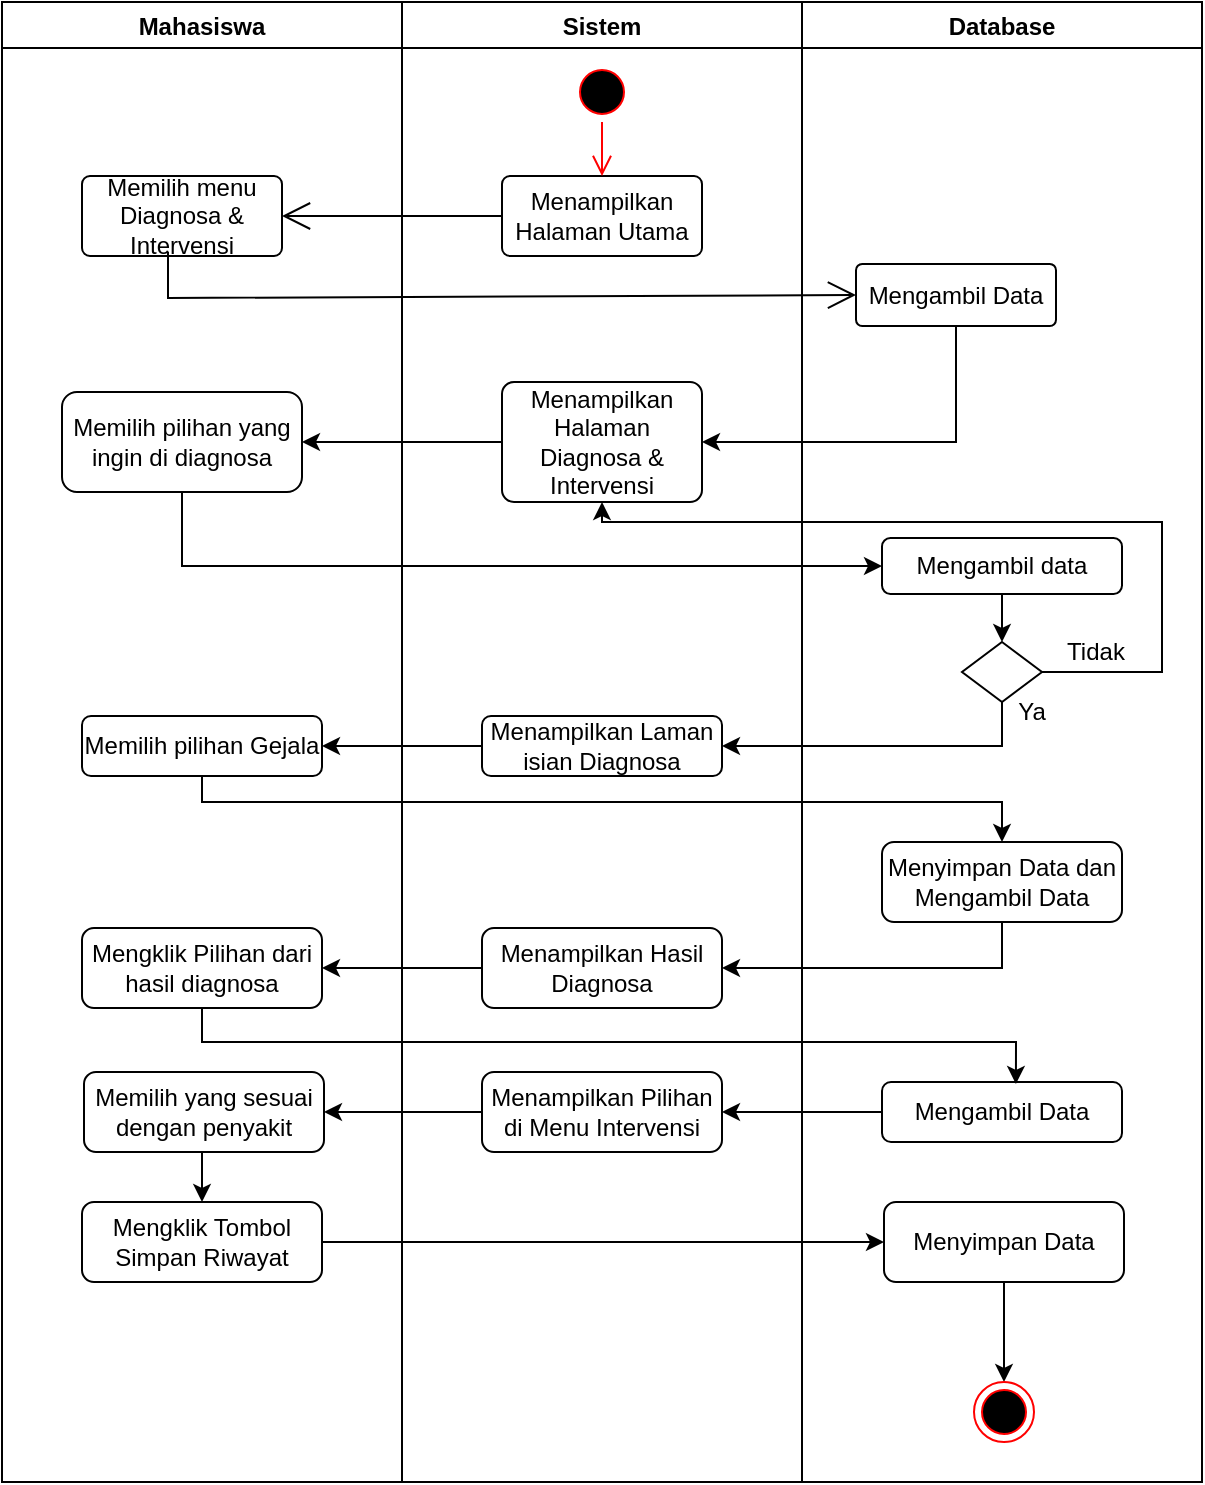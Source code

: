 <mxfile version="16.2.4" type="github" pages="5">
  <diagram id="f2uDT9a_xL-skqSKy4VV" name="Page-1">
    <mxGraphModel dx="782" dy="420" grid="1" gridSize="10" guides="1" tooltips="1" connect="1" arrows="1" fold="1" page="1" pageScale="1" pageWidth="850" pageHeight="1100" math="0" shadow="0">
      <root>
        <mxCell id="0" />
        <mxCell id="1" parent="0" />
        <mxCell id="CooRP4pH_TojK-jZ-B9J-1" value="Mahasiswa" style="swimlane;" parent="1" vertex="1">
          <mxGeometry x="60" y="30" width="200" height="740" as="geometry">
            <mxRectangle x="60" y="30" width="140" height="23" as="alternateBounds" />
          </mxGeometry>
        </mxCell>
        <mxCell id="CooRP4pH_TojK-jZ-B9J-5" value="Memilih menu Diagnosa &amp;amp; Intervensi" style="rounded=1;arcSize=10;whiteSpace=wrap;html=1;align=center;" parent="CooRP4pH_TojK-jZ-B9J-1" vertex="1">
          <mxGeometry x="40" y="87" width="100" height="40" as="geometry" />
        </mxCell>
        <mxCell id="CooRP4pH_TojK-jZ-B9J-23" value="Memilih pilihan yang ingin di diagnosa" style="rounded=1;whiteSpace=wrap;html=1;" parent="CooRP4pH_TojK-jZ-B9J-1" vertex="1">
          <mxGeometry x="30" y="195" width="120" height="50" as="geometry" />
        </mxCell>
        <mxCell id="CooRP4pH_TojK-jZ-B9J-33" value="Memilih pilihan Gejala" style="rounded=1;whiteSpace=wrap;html=1;" parent="CooRP4pH_TojK-jZ-B9J-1" vertex="1">
          <mxGeometry x="40" y="357" width="120" height="30" as="geometry" />
        </mxCell>
        <mxCell id="CooRP4pH_TojK-jZ-B9J-40" value="Mengklik Pilihan dari hasil diagnosa" style="rounded=1;whiteSpace=wrap;html=1;" parent="CooRP4pH_TojK-jZ-B9J-1" vertex="1">
          <mxGeometry x="40" y="463" width="120" height="40" as="geometry" />
        </mxCell>
        <mxCell id="CooRP4pH_TojK-jZ-B9J-50" style="edgeStyle=orthogonalEdgeStyle;rounded=0;orthogonalLoop=1;jettySize=auto;html=1;exitX=0.5;exitY=1;exitDx=0;exitDy=0;entryX=0.5;entryY=0;entryDx=0;entryDy=0;" parent="CooRP4pH_TojK-jZ-B9J-1" source="CooRP4pH_TojK-jZ-B9J-45" target="CooRP4pH_TojK-jZ-B9J-46" edge="1">
          <mxGeometry relative="1" as="geometry" />
        </mxCell>
        <mxCell id="CooRP4pH_TojK-jZ-B9J-45" value="Memilih yang sesuai dengan penyakit" style="rounded=1;whiteSpace=wrap;html=1;" parent="CooRP4pH_TojK-jZ-B9J-1" vertex="1">
          <mxGeometry x="41" y="535" width="120" height="40" as="geometry" />
        </mxCell>
        <mxCell id="CooRP4pH_TojK-jZ-B9J-46" value="Mengklik Tombol Simpan Riwayat" style="rounded=1;whiteSpace=wrap;html=1;" parent="CooRP4pH_TojK-jZ-B9J-1" vertex="1">
          <mxGeometry x="40" y="600" width="120" height="40" as="geometry" />
        </mxCell>
        <mxCell id="CooRP4pH_TojK-jZ-B9J-6" value="Sistem" style="swimlane;" parent="1" vertex="1">
          <mxGeometry x="260" y="30" width="200" height="740" as="geometry" />
        </mxCell>
        <mxCell id="CooRP4pH_TojK-jZ-B9J-7" value="Menampilkan Halaman Utama" style="rounded=1;arcSize=10;whiteSpace=wrap;html=1;align=center;" parent="CooRP4pH_TojK-jZ-B9J-6" vertex="1">
          <mxGeometry x="50" y="87" width="100" height="40" as="geometry" />
        </mxCell>
        <mxCell id="CooRP4pH_TojK-jZ-B9J-8" value="Menampilkan Halaman Diagnosa &amp;amp; Intervensi" style="rounded=1;arcSize=10;whiteSpace=wrap;html=1;align=center;" parent="CooRP4pH_TojK-jZ-B9J-6" vertex="1">
          <mxGeometry x="50" y="190" width="100" height="60" as="geometry" />
        </mxCell>
        <mxCell id="CooRP4pH_TojK-jZ-B9J-2" value="" style="ellipse;html=1;shape=startState;fillColor=#000000;strokeColor=#ff0000;" parent="CooRP4pH_TojK-jZ-B9J-6" vertex="1">
          <mxGeometry x="85" y="30" width="30" height="30" as="geometry" />
        </mxCell>
        <mxCell id="CooRP4pH_TojK-jZ-B9J-3" value="" style="edgeStyle=orthogonalEdgeStyle;html=1;verticalAlign=bottom;endArrow=open;endSize=8;strokeColor=#ff0000;rounded=0;entryX=0.5;entryY=0;entryDx=0;entryDy=0;" parent="CooRP4pH_TojK-jZ-B9J-6" source="CooRP4pH_TojK-jZ-B9J-2" target="CooRP4pH_TojK-jZ-B9J-7" edge="1">
          <mxGeometry relative="1" as="geometry">
            <mxPoint x="-105" y="120" as="targetPoint" />
          </mxGeometry>
        </mxCell>
        <mxCell id="CooRP4pH_TojK-jZ-B9J-32" value="Menampilkan Laman isian Diagnosa" style="rounded=1;whiteSpace=wrap;html=1;" parent="CooRP4pH_TojK-jZ-B9J-6" vertex="1">
          <mxGeometry x="40" y="357" width="120" height="30" as="geometry" />
        </mxCell>
        <mxCell id="CooRP4pH_TojK-jZ-B9J-39" value="Menampilkan Hasil Diagnosa" style="rounded=1;whiteSpace=wrap;html=1;" parent="CooRP4pH_TojK-jZ-B9J-6" vertex="1">
          <mxGeometry x="40" y="463" width="120" height="40" as="geometry" />
        </mxCell>
        <mxCell id="CooRP4pH_TojK-jZ-B9J-44" value="Menampilkan Pilihan di Menu Intervensi" style="rounded=1;whiteSpace=wrap;html=1;" parent="CooRP4pH_TojK-jZ-B9J-6" vertex="1">
          <mxGeometry x="40" y="535" width="120" height="40" as="geometry" />
        </mxCell>
        <mxCell id="CooRP4pH_TojK-jZ-B9J-12" value="Database" style="swimlane;" parent="1" vertex="1">
          <mxGeometry x="460" y="30" width="200" height="740" as="geometry" />
        </mxCell>
        <mxCell id="CooRP4pH_TojK-jZ-B9J-14" value="Mengambil Data" style="rounded=1;arcSize=10;whiteSpace=wrap;html=1;align=center;" parent="CooRP4pH_TojK-jZ-B9J-12" vertex="1">
          <mxGeometry x="27" y="131" width="100" height="31" as="geometry" />
        </mxCell>
        <mxCell id="CooRP4pH_TojK-jZ-B9J-31" style="edgeStyle=orthogonalEdgeStyle;rounded=0;orthogonalLoop=1;jettySize=auto;html=1;exitX=0.5;exitY=1;exitDx=0;exitDy=0;entryX=0.5;entryY=0;entryDx=0;entryDy=0;" parent="CooRP4pH_TojK-jZ-B9J-12" source="CooRP4pH_TojK-jZ-B9J-27" target="CooRP4pH_TojK-jZ-B9J-30" edge="1">
          <mxGeometry relative="1" as="geometry" />
        </mxCell>
        <mxCell id="CooRP4pH_TojK-jZ-B9J-27" value="Mengambil data" style="rounded=1;whiteSpace=wrap;html=1;" parent="CooRP4pH_TojK-jZ-B9J-12" vertex="1">
          <mxGeometry x="40" y="268" width="120" height="28" as="geometry" />
        </mxCell>
        <mxCell id="CooRP4pH_TojK-jZ-B9J-30" value="" style="rhombus;whiteSpace=wrap;html=1;" parent="CooRP4pH_TojK-jZ-B9J-12" vertex="1">
          <mxGeometry x="80" y="320" width="40" height="30" as="geometry" />
        </mxCell>
        <mxCell id="CooRP4pH_TojK-jZ-B9J-36" value="Menyimpan Data dan Mengambil Data" style="rounded=1;whiteSpace=wrap;html=1;" parent="CooRP4pH_TojK-jZ-B9J-12" vertex="1">
          <mxGeometry x="40" y="420" width="120" height="40" as="geometry" />
        </mxCell>
        <mxCell id="CooRP4pH_TojK-jZ-B9J-43" value="Mengambil Data" style="rounded=1;whiteSpace=wrap;html=1;" parent="CooRP4pH_TojK-jZ-B9J-12" vertex="1">
          <mxGeometry x="40" y="540" width="120" height="30" as="geometry" />
        </mxCell>
        <mxCell id="CooRP4pH_TojK-jZ-B9J-53" style="edgeStyle=orthogonalEdgeStyle;rounded=0;orthogonalLoop=1;jettySize=auto;html=1;exitX=0.5;exitY=1;exitDx=0;exitDy=0;entryX=0.5;entryY=0;entryDx=0;entryDy=0;" parent="CooRP4pH_TojK-jZ-B9J-12" source="CooRP4pH_TojK-jZ-B9J-51" target="CooRP4pH_TojK-jZ-B9J-10" edge="1">
          <mxGeometry relative="1" as="geometry" />
        </mxCell>
        <mxCell id="CooRP4pH_TojK-jZ-B9J-51" value="Menyimpan Data" style="rounded=1;whiteSpace=wrap;html=1;" parent="CooRP4pH_TojK-jZ-B9J-12" vertex="1">
          <mxGeometry x="41" y="600" width="120" height="40" as="geometry" />
        </mxCell>
        <mxCell id="CooRP4pH_TojK-jZ-B9J-10" value="" style="ellipse;html=1;shape=endState;fillColor=#000000;strokeColor=#ff0000;" parent="CooRP4pH_TojK-jZ-B9J-12" vertex="1">
          <mxGeometry x="86" y="690" width="30" height="30" as="geometry" />
        </mxCell>
        <mxCell id="CooRP4pH_TojK-jZ-B9J-56" value="&lt;div&gt;Ya&lt;/div&gt;" style="text;html=1;strokeColor=none;fillColor=none;align=center;verticalAlign=middle;whiteSpace=wrap;rounded=0;" parent="CooRP4pH_TojK-jZ-B9J-12" vertex="1">
          <mxGeometry x="100" y="340" width="30" height="30" as="geometry" />
        </mxCell>
        <mxCell id="CooRP4pH_TojK-jZ-B9J-57" value="Tidak" style="text;html=1;strokeColor=none;fillColor=none;align=center;verticalAlign=middle;whiteSpace=wrap;rounded=0;" parent="CooRP4pH_TojK-jZ-B9J-12" vertex="1">
          <mxGeometry x="127" y="310" width="40" height="30" as="geometry" />
        </mxCell>
        <mxCell id="CooRP4pH_TojK-jZ-B9J-19" value="" style="endArrow=open;endFill=1;endSize=12;html=1;rounded=0;exitX=0.43;exitY=1;exitDx=0;exitDy=0;entryX=0;entryY=0.5;entryDx=0;entryDy=0;exitPerimeter=0;" parent="1" target="CooRP4pH_TojK-jZ-B9J-14" edge="1">
          <mxGeometry width="160" relative="1" as="geometry">
            <mxPoint x="143" y="155" as="sourcePoint" />
            <mxPoint x="487" y="177" as="targetPoint" />
            <Array as="points">
              <mxPoint x="143" y="178" />
            </Array>
          </mxGeometry>
        </mxCell>
        <mxCell id="CooRP4pH_TojK-jZ-B9J-9" value="" style="endArrow=open;endFill=1;endSize=12;html=1;rounded=0;entryX=1;entryY=0.5;entryDx=0;entryDy=0;exitX=0;exitY=0.5;exitDx=0;exitDy=0;" parent="1" source="CooRP4pH_TojK-jZ-B9J-7" target="CooRP4pH_TojK-jZ-B9J-5" edge="1">
          <mxGeometry width="160" relative="1" as="geometry">
            <mxPoint x="360" y="190" as="sourcePoint" />
            <mxPoint x="520" y="190" as="targetPoint" />
            <Array as="points">
              <mxPoint x="240" y="137" />
            </Array>
          </mxGeometry>
        </mxCell>
        <mxCell id="CooRP4pH_TojK-jZ-B9J-22" value="" style="endArrow=classic;html=1;rounded=0;exitX=0.5;exitY=1;exitDx=0;exitDy=0;entryX=1;entryY=0.5;entryDx=0;entryDy=0;" parent="1" source="CooRP4pH_TojK-jZ-B9J-14" target="CooRP4pH_TojK-jZ-B9J-8" edge="1">
          <mxGeometry width="50" height="50" relative="1" as="geometry">
            <mxPoint x="510" y="320" as="sourcePoint" />
            <mxPoint x="560" y="270" as="targetPoint" />
            <Array as="points">
              <mxPoint x="537" y="250" />
            </Array>
          </mxGeometry>
        </mxCell>
        <mxCell id="CooRP4pH_TojK-jZ-B9J-25" style="edgeStyle=orthogonalEdgeStyle;rounded=0;orthogonalLoop=1;jettySize=auto;html=1;exitX=0;exitY=0.5;exitDx=0;exitDy=0;" parent="1" source="CooRP4pH_TojK-jZ-B9J-8" target="CooRP4pH_TojK-jZ-B9J-23" edge="1">
          <mxGeometry relative="1" as="geometry" />
        </mxCell>
        <mxCell id="CooRP4pH_TojK-jZ-B9J-29" style="edgeStyle=orthogonalEdgeStyle;rounded=0;orthogonalLoop=1;jettySize=auto;html=1;exitX=0.5;exitY=1;exitDx=0;exitDy=0;entryX=0;entryY=0.5;entryDx=0;entryDy=0;" parent="1" source="CooRP4pH_TojK-jZ-B9J-23" target="CooRP4pH_TojK-jZ-B9J-27" edge="1">
          <mxGeometry relative="1" as="geometry" />
        </mxCell>
        <mxCell id="CooRP4pH_TojK-jZ-B9J-34" style="edgeStyle=orthogonalEdgeStyle;rounded=0;orthogonalLoop=1;jettySize=auto;html=1;exitX=0.5;exitY=1;exitDx=0;exitDy=0;entryX=1;entryY=0.5;entryDx=0;entryDy=0;" parent="1" source="CooRP4pH_TojK-jZ-B9J-30" target="CooRP4pH_TojK-jZ-B9J-32" edge="1">
          <mxGeometry relative="1" as="geometry">
            <Array as="points">
              <mxPoint x="560" y="402" />
            </Array>
          </mxGeometry>
        </mxCell>
        <mxCell id="CooRP4pH_TojK-jZ-B9J-35" style="edgeStyle=orthogonalEdgeStyle;rounded=0;orthogonalLoop=1;jettySize=auto;html=1;exitX=0;exitY=0.5;exitDx=0;exitDy=0;entryX=1;entryY=0.5;entryDx=0;entryDy=0;" parent="1" source="CooRP4pH_TojK-jZ-B9J-32" target="CooRP4pH_TojK-jZ-B9J-33" edge="1">
          <mxGeometry relative="1" as="geometry" />
        </mxCell>
        <mxCell id="CooRP4pH_TojK-jZ-B9J-38" style="edgeStyle=orthogonalEdgeStyle;rounded=0;orthogonalLoop=1;jettySize=auto;html=1;exitX=0.5;exitY=1;exitDx=0;exitDy=0;entryX=0.5;entryY=0;entryDx=0;entryDy=0;" parent="1" source="CooRP4pH_TojK-jZ-B9J-33" target="CooRP4pH_TojK-jZ-B9J-36" edge="1">
          <mxGeometry relative="1" as="geometry">
            <Array as="points">
              <mxPoint x="160" y="430" />
              <mxPoint x="560" y="430" />
            </Array>
          </mxGeometry>
        </mxCell>
        <mxCell id="CooRP4pH_TojK-jZ-B9J-41" style="edgeStyle=orthogonalEdgeStyle;rounded=0;orthogonalLoop=1;jettySize=auto;html=1;exitX=0.5;exitY=1;exitDx=0;exitDy=0;entryX=1;entryY=0.5;entryDx=0;entryDy=0;" parent="1" source="CooRP4pH_TojK-jZ-B9J-36" target="CooRP4pH_TojK-jZ-B9J-39" edge="1">
          <mxGeometry relative="1" as="geometry" />
        </mxCell>
        <mxCell id="CooRP4pH_TojK-jZ-B9J-42" style="edgeStyle=orthogonalEdgeStyle;rounded=0;orthogonalLoop=1;jettySize=auto;html=1;exitX=0;exitY=0.5;exitDx=0;exitDy=0;entryX=1;entryY=0.5;entryDx=0;entryDy=0;" parent="1" source="CooRP4pH_TojK-jZ-B9J-39" target="CooRP4pH_TojK-jZ-B9J-40" edge="1">
          <mxGeometry relative="1" as="geometry" />
        </mxCell>
        <mxCell id="CooRP4pH_TojK-jZ-B9J-47" style="edgeStyle=orthogonalEdgeStyle;rounded=0;orthogonalLoop=1;jettySize=auto;html=1;exitX=0.5;exitY=1;exitDx=0;exitDy=0;entryX=0.558;entryY=0.033;entryDx=0;entryDy=0;entryPerimeter=0;" parent="1" source="CooRP4pH_TojK-jZ-B9J-40" target="CooRP4pH_TojK-jZ-B9J-43" edge="1">
          <mxGeometry relative="1" as="geometry">
            <Array as="points">
              <mxPoint x="160" y="550" />
              <mxPoint x="567" y="550" />
            </Array>
          </mxGeometry>
        </mxCell>
        <mxCell id="CooRP4pH_TojK-jZ-B9J-48" style="edgeStyle=orthogonalEdgeStyle;rounded=0;orthogonalLoop=1;jettySize=auto;html=1;exitX=0;exitY=0.5;exitDx=0;exitDy=0;" parent="1" source="CooRP4pH_TojK-jZ-B9J-43" target="CooRP4pH_TojK-jZ-B9J-44" edge="1">
          <mxGeometry relative="1" as="geometry" />
        </mxCell>
        <mxCell id="CooRP4pH_TojK-jZ-B9J-49" style="edgeStyle=orthogonalEdgeStyle;rounded=0;orthogonalLoop=1;jettySize=auto;html=1;exitX=0;exitY=0.5;exitDx=0;exitDy=0;" parent="1" source="CooRP4pH_TojK-jZ-B9J-44" target="CooRP4pH_TojK-jZ-B9J-45" edge="1">
          <mxGeometry relative="1" as="geometry" />
        </mxCell>
        <mxCell id="CooRP4pH_TojK-jZ-B9J-52" style="edgeStyle=orthogonalEdgeStyle;rounded=0;orthogonalLoop=1;jettySize=auto;html=1;exitX=1;exitY=0.5;exitDx=0;exitDy=0;" parent="1" source="CooRP4pH_TojK-jZ-B9J-46" target="CooRP4pH_TojK-jZ-B9J-51" edge="1">
          <mxGeometry relative="1" as="geometry" />
        </mxCell>
        <mxCell id="CooRP4pH_TojK-jZ-B9J-54" style="edgeStyle=orthogonalEdgeStyle;rounded=0;orthogonalLoop=1;jettySize=auto;html=1;exitX=1;exitY=0.5;exitDx=0;exitDy=0;entryX=0.5;entryY=1;entryDx=0;entryDy=0;" parent="1" source="CooRP4pH_TojK-jZ-B9J-30" target="CooRP4pH_TojK-jZ-B9J-8" edge="1">
          <mxGeometry relative="1" as="geometry">
            <Array as="points">
              <mxPoint x="640" y="365" />
              <mxPoint x="640" y="290" />
              <mxPoint x="360" y="290" />
            </Array>
          </mxGeometry>
        </mxCell>
      </root>
    </mxGraphModel>
  </diagram>
  <diagram id="1HE9r2aoZhQblpc0ge6W" name="Page-2">
    <mxGraphModel dx="823" dy="442" grid="1" gridSize="10" guides="1" tooltips="1" connect="1" arrows="1" fold="1" page="1" pageScale="1" pageWidth="850" pageHeight="1100" math="0" shadow="0">
      <root>
        <mxCell id="DaXFYrqNqRHY0FPXC_PA-0" />
        <mxCell id="DaXFYrqNqRHY0FPXC_PA-1" parent="DaXFYrqNqRHY0FPXC_PA-0" />
        <mxCell id="x1mNq_aiyDWXR8bFbf8F-0" value="Mahasiswa" style="swimlane;" vertex="1" parent="DaXFYrqNqRHY0FPXC_PA-1">
          <mxGeometry x="60" y="30" width="200" height="310" as="geometry">
            <mxRectangle x="60" y="30" width="140" height="23" as="alternateBounds" />
          </mxGeometry>
        </mxCell>
        <mxCell id="x1mNq_aiyDWXR8bFbf8F-6" value="Mengklik Fitur Riwayat Diagnosa" style="rounded=1;arcSize=10;whiteSpace=wrap;html=1;align=center;" vertex="1" parent="x1mNq_aiyDWXR8bFbf8F-0">
          <mxGeometry x="50" y="70" width="100" height="40" as="geometry" />
        </mxCell>
        <mxCell id="x1mNq_aiyDWXR8bFbf8F-5" value="Sistem" style="swimlane;" vertex="1" parent="DaXFYrqNqRHY0FPXC_PA-1">
          <mxGeometry x="260" y="30" width="200" height="310" as="geometry" />
        </mxCell>
        <mxCell id="x1mNq_aiyDWXR8bFbf8F-7" value="Menampilkan Halaman Riwayat Diagnosa" style="rounded=1;arcSize=10;whiteSpace=wrap;html=1;align=center;" vertex="1" parent="x1mNq_aiyDWXR8bFbf8F-5">
          <mxGeometry x="50" y="170" width="100" height="40" as="geometry" />
        </mxCell>
        <mxCell id="x1mNq_aiyDWXR8bFbf8F-9" value="" style="ellipse;html=1;shape=endState;fillColor=#000000;strokeColor=#ff0000;" vertex="1" parent="x1mNq_aiyDWXR8bFbf8F-5">
          <mxGeometry x="85" y="259" width="30" height="30" as="geometry" />
        </mxCell>
        <mxCell id="x1mNq_aiyDWXR8bFbf8F-10" value="" style="endArrow=open;endFill=1;endSize=12;html=1;rounded=0;exitX=0.5;exitY=1;exitDx=0;exitDy=0;entryX=0.5;entryY=0;entryDx=0;entryDy=0;" edge="1" parent="x1mNq_aiyDWXR8bFbf8F-5" source="x1mNq_aiyDWXR8bFbf8F-7" target="x1mNq_aiyDWXR8bFbf8F-9">
          <mxGeometry width="160" relative="1" as="geometry">
            <mxPoint x="-60" y="350" as="sourcePoint" />
            <mxPoint x="100" y="350" as="targetPoint" />
          </mxGeometry>
        </mxCell>
        <mxCell id="x1mNq_aiyDWXR8bFbf8F-1" value="" style="ellipse;html=1;shape=startState;fillColor=#000000;strokeColor=#ff0000;" vertex="1" parent="x1mNq_aiyDWXR8bFbf8F-5">
          <mxGeometry x="85" y="24" width="30" height="30" as="geometry" />
        </mxCell>
        <mxCell id="x1mNq_aiyDWXR8bFbf8F-11" value="Database" style="swimlane;" vertex="1" parent="DaXFYrqNqRHY0FPXC_PA-1">
          <mxGeometry x="460" y="30" width="200" height="310" as="geometry" />
        </mxCell>
        <mxCell id="x1mNq_aiyDWXR8bFbf8F-13" value="Mengambil Data" style="rounded=1;arcSize=10;whiteSpace=wrap;html=1;align=center;" vertex="1" parent="x1mNq_aiyDWXR8bFbf8F-11">
          <mxGeometry x="40" y="130" width="100" height="30" as="geometry" />
        </mxCell>
        <mxCell id="x1mNq_aiyDWXR8bFbf8F-17" value="" style="endArrow=open;endFill=1;endSize=12;html=1;rounded=0;exitX=0;exitY=0.5;exitDx=0;exitDy=0;entryX=1;entryY=0.5;entryDx=0;entryDy=0;" edge="1" parent="DaXFYrqNqRHY0FPXC_PA-1" source="x1mNq_aiyDWXR8bFbf8F-3" target="x1mNq_aiyDWXR8bFbf8F-6">
          <mxGeometry width="160" relative="1" as="geometry">
            <mxPoint x="205" y="139.5" as="sourcePoint" />
            <mxPoint x="160" y="120" as="targetPoint" />
            <Array as="points">
              <mxPoint x="250" y="120" />
            </Array>
          </mxGeometry>
        </mxCell>
        <mxCell id="x1mNq_aiyDWXR8bFbf8F-2" value="" style="edgeStyle=orthogonalEdgeStyle;html=1;verticalAlign=bottom;endArrow=open;endSize=8;strokeColor=#ff0000;rounded=0;entryX=0.5;entryY=0;entryDx=0;entryDy=0;" edge="1" parent="DaXFYrqNqRHY0FPXC_PA-1" source="x1mNq_aiyDWXR8bFbf8F-1" target="x1mNq_aiyDWXR8bFbf8F-3">
          <mxGeometry relative="1" as="geometry">
            <mxPoint x="155" y="150" as="targetPoint" />
          </mxGeometry>
        </mxCell>
        <mxCell id="x1mNq_aiyDWXR8bFbf8F-3" value="Menampilkan Halaman Utama" style="rounded=1;arcSize=10;whiteSpace=wrap;html=1;align=center;" vertex="1" parent="DaXFYrqNqRHY0FPXC_PA-1">
          <mxGeometry x="310" y="100" width="100" height="40" as="geometry" />
        </mxCell>
        <mxCell id="x1mNq_aiyDWXR8bFbf8F-21" style="edgeStyle=orthogonalEdgeStyle;rounded=0;orthogonalLoop=1;jettySize=auto;html=1;exitX=0.5;exitY=1;exitDx=0;exitDy=0;entryX=0;entryY=0.5;entryDx=0;entryDy=0;" edge="1" parent="DaXFYrqNqRHY0FPXC_PA-1" source="x1mNq_aiyDWXR8bFbf8F-6" target="x1mNq_aiyDWXR8bFbf8F-13">
          <mxGeometry relative="1" as="geometry" />
        </mxCell>
        <mxCell id="x1mNq_aiyDWXR8bFbf8F-22" style="edgeStyle=orthogonalEdgeStyle;rounded=0;orthogonalLoop=1;jettySize=auto;html=1;exitX=0.5;exitY=1;exitDx=0;exitDy=0;entryX=1;entryY=0.5;entryDx=0;entryDy=0;" edge="1" parent="DaXFYrqNqRHY0FPXC_PA-1" source="x1mNq_aiyDWXR8bFbf8F-13" target="x1mNq_aiyDWXR8bFbf8F-7">
          <mxGeometry relative="1" as="geometry" />
        </mxCell>
      </root>
    </mxGraphModel>
  </diagram>
  <diagram id="Y_ElmgeAQ47TgdyQnoOq" name="Page-3">
    <mxGraphModel dx="782" dy="420" grid="1" gridSize="10" guides="1" tooltips="1" connect="1" arrows="1" fold="1" page="1" pageScale="1" pageWidth="850" pageHeight="1100" math="0" shadow="0">
      <root>
        <mxCell id="QBGQmFuMOPDPxrThV8-m-0" />
        <mxCell id="QBGQmFuMOPDPxrThV8-m-1" parent="QBGQmFuMOPDPxrThV8-m-0" />
        <mxCell id="1A2CrR4sP1RPivLAQyVq-0" value="Mahasiswa / Dosen" style="swimlane;" vertex="1" parent="QBGQmFuMOPDPxrThV8-m-1">
          <mxGeometry x="60" y="30" width="200" height="310" as="geometry">
            <mxRectangle x="60" y="30" width="140" height="23" as="alternateBounds" />
          </mxGeometry>
        </mxCell>
        <mxCell id="1A2CrR4sP1RPivLAQyVq-1" value="Mengklik FItur Profil" style="rounded=1;arcSize=10;whiteSpace=wrap;html=1;align=center;" vertex="1" parent="1A2CrR4sP1RPivLAQyVq-0">
          <mxGeometry x="50" y="70" width="100" height="40" as="geometry" />
        </mxCell>
        <mxCell id="1A2CrR4sP1RPivLAQyVq-2" value="Sistem" style="swimlane;" vertex="1" parent="QBGQmFuMOPDPxrThV8-m-1">
          <mxGeometry x="260" y="30" width="200" height="310" as="geometry" />
        </mxCell>
        <mxCell id="1A2CrR4sP1RPivLAQyVq-3" value="Menampilkan Halaman Profil" style="rounded=1;arcSize=10;whiteSpace=wrap;html=1;align=center;" vertex="1" parent="1A2CrR4sP1RPivLAQyVq-2">
          <mxGeometry x="50" y="170" width="100" height="40" as="geometry" />
        </mxCell>
        <mxCell id="1A2CrR4sP1RPivLAQyVq-4" value="" style="ellipse;html=1;shape=endState;fillColor=#000000;strokeColor=#ff0000;" vertex="1" parent="1A2CrR4sP1RPivLAQyVq-2">
          <mxGeometry x="85" y="259" width="30" height="30" as="geometry" />
        </mxCell>
        <mxCell id="1A2CrR4sP1RPivLAQyVq-5" value="" style="endArrow=open;endFill=1;endSize=12;html=1;rounded=0;exitX=0.5;exitY=1;exitDx=0;exitDy=0;entryX=0.5;entryY=0;entryDx=0;entryDy=0;" edge="1" parent="1A2CrR4sP1RPivLAQyVq-2" source="1A2CrR4sP1RPivLAQyVq-3" target="1A2CrR4sP1RPivLAQyVq-4">
          <mxGeometry width="160" relative="1" as="geometry">
            <mxPoint x="-60" y="350" as="sourcePoint" />
            <mxPoint x="100" y="350" as="targetPoint" />
          </mxGeometry>
        </mxCell>
        <mxCell id="1A2CrR4sP1RPivLAQyVq-6" value="" style="ellipse;html=1;shape=startState;fillColor=#000000;strokeColor=#ff0000;" vertex="1" parent="1A2CrR4sP1RPivLAQyVq-2">
          <mxGeometry x="85" y="24" width="30" height="30" as="geometry" />
        </mxCell>
        <mxCell id="1A2CrR4sP1RPivLAQyVq-7" value="Database" style="swimlane;" vertex="1" parent="QBGQmFuMOPDPxrThV8-m-1">
          <mxGeometry x="460" y="30" width="200" height="310" as="geometry" />
        </mxCell>
        <mxCell id="1A2CrR4sP1RPivLAQyVq-8" value="Mengambil Data" style="rounded=1;arcSize=10;whiteSpace=wrap;html=1;align=center;" vertex="1" parent="1A2CrR4sP1RPivLAQyVq-7">
          <mxGeometry x="40" y="130" width="100" height="30" as="geometry" />
        </mxCell>
        <mxCell id="1A2CrR4sP1RPivLAQyVq-9" value="" style="endArrow=open;endFill=1;endSize=12;html=1;rounded=0;exitX=0;exitY=0.5;exitDx=0;exitDy=0;entryX=1;entryY=0.5;entryDx=0;entryDy=0;" edge="1" parent="QBGQmFuMOPDPxrThV8-m-1" source="1A2CrR4sP1RPivLAQyVq-11" target="1A2CrR4sP1RPivLAQyVq-1">
          <mxGeometry width="160" relative="1" as="geometry">
            <mxPoint x="205" y="139.5" as="sourcePoint" />
            <mxPoint x="160" y="120" as="targetPoint" />
            <Array as="points">
              <mxPoint x="250" y="120" />
            </Array>
          </mxGeometry>
        </mxCell>
        <mxCell id="1A2CrR4sP1RPivLAQyVq-10" value="" style="edgeStyle=orthogonalEdgeStyle;html=1;verticalAlign=bottom;endArrow=open;endSize=8;strokeColor=#ff0000;rounded=0;entryX=0.5;entryY=0;entryDx=0;entryDy=0;" edge="1" parent="QBGQmFuMOPDPxrThV8-m-1" source="1A2CrR4sP1RPivLAQyVq-6" target="1A2CrR4sP1RPivLAQyVq-11">
          <mxGeometry relative="1" as="geometry">
            <mxPoint x="155" y="150" as="targetPoint" />
          </mxGeometry>
        </mxCell>
        <mxCell id="1A2CrR4sP1RPivLAQyVq-11" value="Menampilkan Halaman Utama" style="rounded=1;arcSize=10;whiteSpace=wrap;html=1;align=center;" vertex="1" parent="QBGQmFuMOPDPxrThV8-m-1">
          <mxGeometry x="310" y="100" width="100" height="40" as="geometry" />
        </mxCell>
        <mxCell id="1A2CrR4sP1RPivLAQyVq-12" style="edgeStyle=orthogonalEdgeStyle;rounded=0;orthogonalLoop=1;jettySize=auto;html=1;exitX=0.5;exitY=1;exitDx=0;exitDy=0;entryX=0;entryY=0.5;entryDx=0;entryDy=0;" edge="1" parent="QBGQmFuMOPDPxrThV8-m-1" source="1A2CrR4sP1RPivLAQyVq-1" target="1A2CrR4sP1RPivLAQyVq-8">
          <mxGeometry relative="1" as="geometry" />
        </mxCell>
        <mxCell id="1A2CrR4sP1RPivLAQyVq-13" style="edgeStyle=orthogonalEdgeStyle;rounded=0;orthogonalLoop=1;jettySize=auto;html=1;exitX=0.5;exitY=1;exitDx=0;exitDy=0;entryX=1;entryY=0.5;entryDx=0;entryDy=0;" edge="1" parent="QBGQmFuMOPDPxrThV8-m-1" source="1A2CrR4sP1RPivLAQyVq-8" target="1A2CrR4sP1RPivLAQyVq-3">
          <mxGeometry relative="1" as="geometry" />
        </mxCell>
      </root>
    </mxGraphModel>
  </diagram>
  <diagram id="YZBEJmETqGC__-5SutcO" name="Page-4">
    <mxGraphModel dx="782" dy="420" grid="1" gridSize="10" guides="1" tooltips="1" connect="1" arrows="1" fold="1" page="1" pageScale="1" pageWidth="850" pageHeight="1100" math="0" shadow="0">
      <root>
        <mxCell id="xfb2Rh4zE52idPNhu9NR-0" />
        <mxCell id="xfb2Rh4zE52idPNhu9NR-1" parent="xfb2Rh4zE52idPNhu9NR-0" />
        <mxCell id="MXD2lh5rss2HaNmn22tP-0" value="Dosen" style="swimlane;" parent="xfb2Rh4zE52idPNhu9NR-1" vertex="1">
          <mxGeometry x="60" y="30" width="200" height="310" as="geometry">
            <mxRectangle x="60" y="30" width="140" height="23" as="alternateBounds" />
          </mxGeometry>
        </mxCell>
        <mxCell id="MXD2lh5rss2HaNmn22tP-1" value="Mengklik FItur Monitoring" style="rounded=1;arcSize=10;whiteSpace=wrap;html=1;align=center;" parent="MXD2lh5rss2HaNmn22tP-0" vertex="1">
          <mxGeometry x="50" y="70" width="100" height="40" as="geometry" />
        </mxCell>
        <mxCell id="MXD2lh5rss2HaNmn22tP-2" value="Sistem" style="swimlane;" parent="xfb2Rh4zE52idPNhu9NR-1" vertex="1">
          <mxGeometry x="260" y="30" width="200" height="310" as="geometry" />
        </mxCell>
        <mxCell id="MXD2lh5rss2HaNmn22tP-3" value="Menampilkan Halaman Monitoring" style="rounded=1;arcSize=10;whiteSpace=wrap;html=1;align=center;" parent="MXD2lh5rss2HaNmn22tP-2" vertex="1">
          <mxGeometry x="50" y="170" width="100" height="50" as="geometry" />
        </mxCell>
        <mxCell id="MXD2lh5rss2HaNmn22tP-4" value="" style="ellipse;html=1;shape=endState;fillColor=#000000;strokeColor=#ff0000;" parent="MXD2lh5rss2HaNmn22tP-2" vertex="1">
          <mxGeometry x="85" y="259" width="30" height="30" as="geometry" />
        </mxCell>
        <mxCell id="MXD2lh5rss2HaNmn22tP-5" value="" style="endArrow=open;endFill=1;endSize=12;html=1;rounded=0;exitX=0.5;exitY=1;exitDx=0;exitDy=0;entryX=0.5;entryY=0;entryDx=0;entryDy=0;" parent="MXD2lh5rss2HaNmn22tP-2" source="MXD2lh5rss2HaNmn22tP-3" target="MXD2lh5rss2HaNmn22tP-4" edge="1">
          <mxGeometry width="160" relative="1" as="geometry">
            <mxPoint x="-60" y="350" as="sourcePoint" />
            <mxPoint x="100" y="350" as="targetPoint" />
          </mxGeometry>
        </mxCell>
        <mxCell id="MXD2lh5rss2HaNmn22tP-6" value="" style="ellipse;html=1;shape=startState;fillColor=#000000;strokeColor=#ff0000;" parent="MXD2lh5rss2HaNmn22tP-2" vertex="1">
          <mxGeometry x="85" y="24" width="30" height="30" as="geometry" />
        </mxCell>
        <mxCell id="MXD2lh5rss2HaNmn22tP-7" value="Database" style="swimlane;" parent="xfb2Rh4zE52idPNhu9NR-1" vertex="1">
          <mxGeometry x="460" y="30" width="200" height="310" as="geometry" />
        </mxCell>
        <mxCell id="MXD2lh5rss2HaNmn22tP-8" value="Mengambil Data" style="rounded=1;arcSize=10;whiteSpace=wrap;html=1;align=center;" parent="MXD2lh5rss2HaNmn22tP-7" vertex="1">
          <mxGeometry x="40" y="130" width="100" height="30" as="geometry" />
        </mxCell>
        <mxCell id="MXD2lh5rss2HaNmn22tP-9" value="" style="endArrow=open;endFill=1;endSize=12;html=1;rounded=0;exitX=0;exitY=0.5;exitDx=0;exitDy=0;entryX=1;entryY=0.5;entryDx=0;entryDy=0;" parent="xfb2Rh4zE52idPNhu9NR-1" source="MXD2lh5rss2HaNmn22tP-11" target="MXD2lh5rss2HaNmn22tP-1" edge="1">
          <mxGeometry width="160" relative="1" as="geometry">
            <mxPoint x="205" y="139.5" as="sourcePoint" />
            <mxPoint x="160" y="120" as="targetPoint" />
            <Array as="points">
              <mxPoint x="250" y="120" />
            </Array>
          </mxGeometry>
        </mxCell>
        <mxCell id="MXD2lh5rss2HaNmn22tP-10" value="" style="edgeStyle=orthogonalEdgeStyle;html=1;verticalAlign=bottom;endArrow=open;endSize=8;strokeColor=#ff0000;rounded=0;entryX=0.5;entryY=0;entryDx=0;entryDy=0;" parent="xfb2Rh4zE52idPNhu9NR-1" source="MXD2lh5rss2HaNmn22tP-6" target="MXD2lh5rss2HaNmn22tP-11" edge="1">
          <mxGeometry relative="1" as="geometry">
            <mxPoint x="155" y="150" as="targetPoint" />
          </mxGeometry>
        </mxCell>
        <mxCell id="MXD2lh5rss2HaNmn22tP-11" value="Menampilkan Halaman Utama" style="rounded=1;arcSize=10;whiteSpace=wrap;html=1;align=center;" parent="xfb2Rh4zE52idPNhu9NR-1" vertex="1">
          <mxGeometry x="310" y="100" width="100" height="40" as="geometry" />
        </mxCell>
        <mxCell id="MXD2lh5rss2HaNmn22tP-12" style="edgeStyle=orthogonalEdgeStyle;rounded=0;orthogonalLoop=1;jettySize=auto;html=1;exitX=0.5;exitY=1;exitDx=0;exitDy=0;entryX=0;entryY=0.5;entryDx=0;entryDy=0;" parent="xfb2Rh4zE52idPNhu9NR-1" source="MXD2lh5rss2HaNmn22tP-1" target="MXD2lh5rss2HaNmn22tP-8" edge="1">
          <mxGeometry relative="1" as="geometry" />
        </mxCell>
        <mxCell id="MXD2lh5rss2HaNmn22tP-13" style="edgeStyle=orthogonalEdgeStyle;rounded=0;orthogonalLoop=1;jettySize=auto;html=1;exitX=0.5;exitY=1;exitDx=0;exitDy=0;entryX=1;entryY=0.5;entryDx=0;entryDy=0;" parent="xfb2Rh4zE52idPNhu9NR-1" source="MXD2lh5rss2HaNmn22tP-8" target="MXD2lh5rss2HaNmn22tP-3" edge="1">
          <mxGeometry relative="1" as="geometry" />
        </mxCell>
      </root>
    </mxGraphModel>
  </diagram>
  <diagram id="ZCY-jUCQd4RoQN7HmHlu" name="Page-5">
    <mxGraphModel dx="782" dy="420" grid="1" gridSize="10" guides="1" tooltips="1" connect="1" arrows="1" fold="1" page="1" pageScale="1" pageWidth="850" pageHeight="1100" math="0" shadow="0">
      <root>
        <mxCell id="y-lFtRXpAIB3BwuuqSHm-0" />
        <mxCell id="y-lFtRXpAIB3BwuuqSHm-1" parent="y-lFtRXpAIB3BwuuqSHm-0" />
      </root>
    </mxGraphModel>
  </diagram>
</mxfile>
